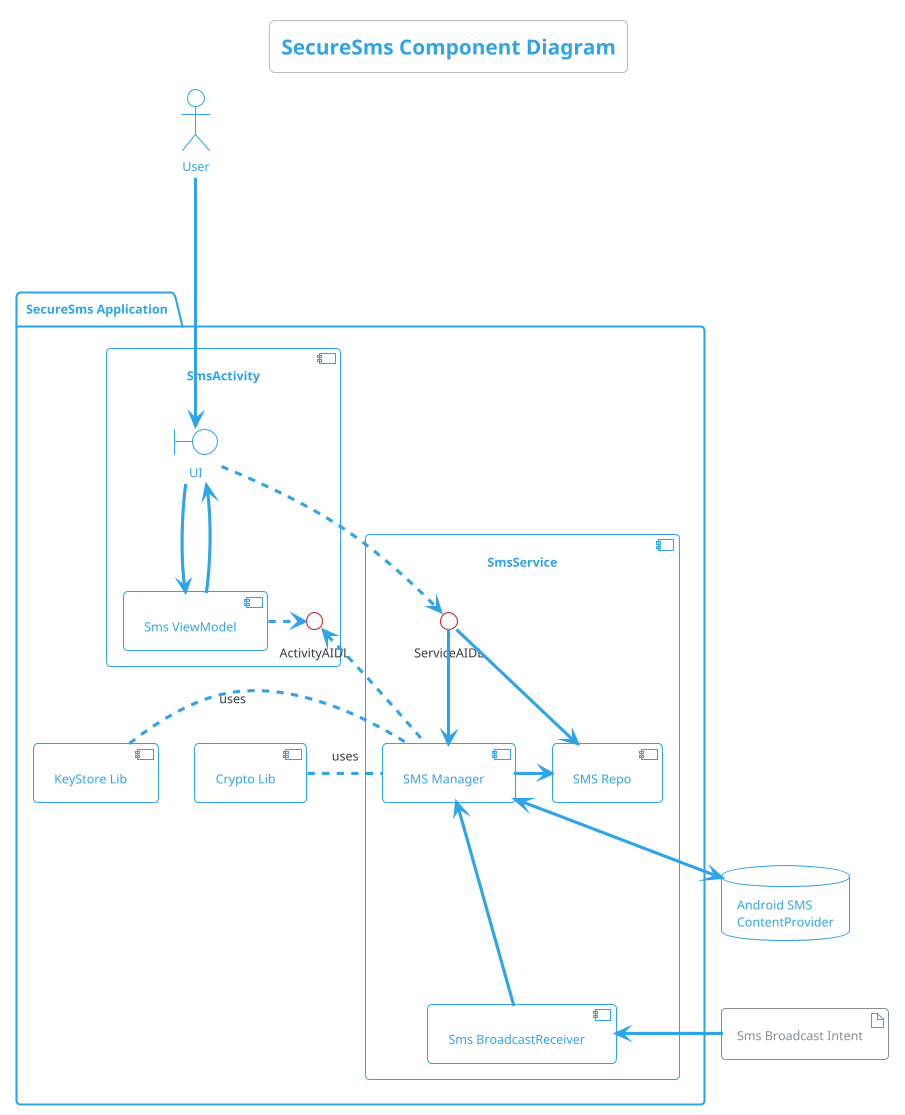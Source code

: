 @startuml
!theme cerulean-outline

title SecureSms Component Diagram


actor User

package "SecureSms Application" {

    component "SmsActivity" as Activity {
        boundary UI
        component "Sms ViewModel" as ViewModel
        interface "ActivityAIDL" as ActivityInterface
    }

    component "SmsService" as Service {
        interface "ServiceAIDL" as ServiceInterface
        component "SMS Repo" as Repo
        component "SMS Manager" as Manager
        component "Sms BroadcastReceiver" as Receiver
    }
    component "Crypto Lib"
    component "KeyStore Lib"

}

User --down-> UI

database "Android SMS\nContentProvider" as SmsProvider
artifact "Sms Broadcast Intent" as SmsIntent

' --- Relationships ---

' Activity Internal
UI -down-> ViewModel
ViewModel -up-> UI
ViewModel .> ActivityInterface

' Service Internal
ServiceInterface --> Manager
ServiceInterface --right-> Repo
Manager --right-> Repo
Receiver --up-> Manager

' Activity <-> Service
UI ..> ServiceInterface
Manager ..left.> ActivityInterface

' Service -> External
Manager ..left. "Crypto Lib" : uses
Manager ..left. "KeyStore Lib" : uses
Manager <-down-> SmsProvider

' System -> Service
SmsIntent --right-> Receiver

@enduml